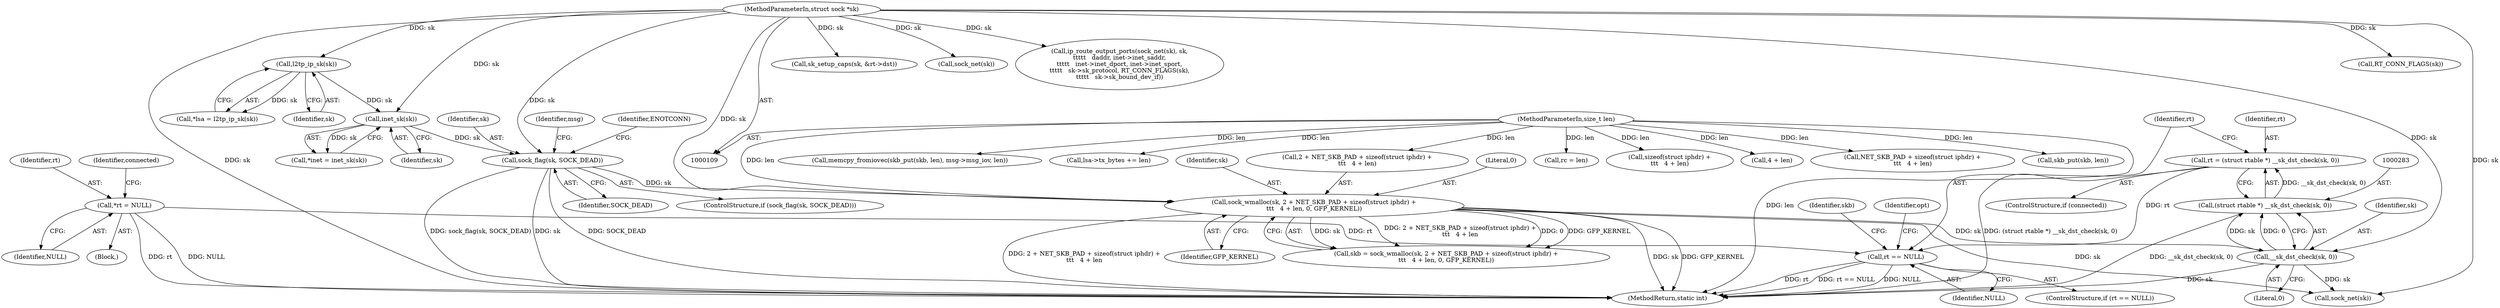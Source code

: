 digraph "0_linux_f6d8bd051c391c1c0458a30b2a7abcd939329259_34@pointer" {
"1000288" [label="(Call,rt == NULL)"];
"1000134" [label="(Call,*rt = NULL)"];
"1000280" [label="(Call,rt = (struct rtable *) __sk_dst_check(sk, 0))"];
"1000282" [label="(Call,(struct rtable *) __sk_dst_check(sk, 0))"];
"1000284" [label="(Call,__sk_dst_check(sk, 0))"];
"1000221" [label="(Call,sock_wmalloc(sk, 2 + NET_SKB_PAD + sizeof(struct iphdr) +\n\t\t\t   4 + len, 0, GFP_KERNEL))"];
"1000143" [label="(Call,sock_flag(sk, SOCK_DEAD))"];
"1000125" [label="(Call,inet_sk(sk))"];
"1000120" [label="(Call,l2tp_ip_sk(sk))"];
"1000111" [label="(MethodParameterIn,struct sock *sk)"];
"1000113" [label="(MethodParameterIn,size_t len)"];
"1000384" [label="(MethodReturn,static int)"];
"1000281" [label="(Identifier,rt)"];
"1000294" [label="(Identifier,opt)"];
"1000142" [label="(ControlStructure,if (sock_flag(sk, SOCK_DEAD)))"];
"1000282" [label="(Call,(struct rtable *) __sk_dst_check(sk, 0))"];
"1000363" [label="(Call,rc = len)"];
"1000123" [label="(Call,*inet = inet_sk(sk))"];
"1000227" [label="(Call,sizeof(struct iphdr) +\n\t\t\t   4 + len)"];
"1000118" [label="(Call,*lsa = l2tp_ip_sk(sk))"];
"1000136" [label="(Identifier,NULL)"];
"1000135" [label="(Identifier,rt)"];
"1000284" [label="(Call,__sk_dst_check(sk, 0))"];
"1000223" [label="(Call,2 + NET_SKB_PAD + sizeof(struct iphdr) +\n\t\t\t   4 + len)"];
"1000113" [label="(MethodParameterIn,size_t len)"];
"1000151" [label="(Identifier,msg)"];
"1000233" [label="(Literal,0)"];
"1000219" [label="(Call,skb = sock_wmalloc(sk, 2 + NET_SKB_PAD + sizeof(struct iphdr) +\n\t\t\t   4 + len, 0, GFP_KERNEL))"];
"1000111" [label="(MethodParameterIn,struct sock *sk)"];
"1000331" [label="(Call,sk_setup_caps(sk, &rt->dst))"];
"1000280" [label="(Call,rt = (struct rtable *) __sk_dst_check(sk, 0))"];
"1000222" [label="(Identifier,sk)"];
"1000290" [label="(Identifier,NULL)"];
"1000134" [label="(Call,*rt = NULL)"];
"1000221" [label="(Call,sock_wmalloc(sk, 2 + NET_SKB_PAD + sizeof(struct iphdr) +\n\t\t\t   4 + len, 0, GFP_KERNEL))"];
"1000287" [label="(ControlStructure,if (rt == NULL))"];
"1000230" [label="(Call,4 + len)"];
"1000145" [label="(Identifier,SOCK_DEAD)"];
"1000376" [label="(Call,sock_net(sk))"];
"1000305" [label="(Call,ip_route_output_ports(sock_net(sk), sk,\n\t\t\t\t\t   daddr, inet->inet_saddr,\n\t\t\t\t\t   inet->inet_dport, inet->inet_sport,\n\t\t\t\t\t   sk->sk_protocol, RT_CONN_FLAGS(sk),\n\t\t\t\t\t   sk->sk_bound_dev_if))"];
"1000126" [label="(Identifier,sk)"];
"1000225" [label="(Call,NET_SKB_PAD + sizeof(struct iphdr) +\n\t\t\t   4 + len)"];
"1000263" [label="(Call,skb_put(skb, len))"];
"1000125" [label="(Call,inet_sk(sk))"];
"1000306" [label="(Call,sock_net(sk))"];
"1000139" [label="(Identifier,connected)"];
"1000120" [label="(Call,l2tp_ip_sk(sk))"];
"1000285" [label="(Identifier,sk)"];
"1000234" [label="(Identifier,GFP_KERNEL)"];
"1000148" [label="(Identifier,ENOTCONN)"];
"1000114" [label="(Block,)"];
"1000288" [label="(Call,rt == NULL)"];
"1000289" [label="(Identifier,rt)"];
"1000286" [label="(Literal,0)"];
"1000322" [label="(Call,RT_CONN_FLAGS(sk))"];
"1000278" [label="(ControlStructure,if (connected))"];
"1000143" [label="(Call,sock_flag(sk, SOCK_DEAD))"];
"1000338" [label="(Identifier,skb)"];
"1000121" [label="(Identifier,sk)"];
"1000262" [label="(Call,memcpy_fromiovec(skb_put(skb, len), msg->msg_iov, len))"];
"1000358" [label="(Call,lsa->tx_bytes += len)"];
"1000144" [label="(Identifier,sk)"];
"1000288" -> "1000287"  [label="AST: "];
"1000288" -> "1000290"  [label="CFG: "];
"1000289" -> "1000288"  [label="AST: "];
"1000290" -> "1000288"  [label="AST: "];
"1000294" -> "1000288"  [label="CFG: "];
"1000338" -> "1000288"  [label="CFG: "];
"1000288" -> "1000384"  [label="DDG: NULL"];
"1000288" -> "1000384"  [label="DDG: rt"];
"1000288" -> "1000384"  [label="DDG: rt == NULL"];
"1000134" -> "1000288"  [label="DDG: rt"];
"1000280" -> "1000288"  [label="DDG: rt"];
"1000134" -> "1000114"  [label="AST: "];
"1000134" -> "1000136"  [label="CFG: "];
"1000135" -> "1000134"  [label="AST: "];
"1000136" -> "1000134"  [label="AST: "];
"1000139" -> "1000134"  [label="CFG: "];
"1000134" -> "1000384"  [label="DDG: rt"];
"1000134" -> "1000384"  [label="DDG: NULL"];
"1000280" -> "1000278"  [label="AST: "];
"1000280" -> "1000282"  [label="CFG: "];
"1000281" -> "1000280"  [label="AST: "];
"1000282" -> "1000280"  [label="AST: "];
"1000289" -> "1000280"  [label="CFG: "];
"1000280" -> "1000384"  [label="DDG: (struct rtable *) __sk_dst_check(sk, 0)"];
"1000282" -> "1000280"  [label="DDG: __sk_dst_check(sk, 0)"];
"1000282" -> "1000284"  [label="CFG: "];
"1000283" -> "1000282"  [label="AST: "];
"1000284" -> "1000282"  [label="AST: "];
"1000282" -> "1000384"  [label="DDG: __sk_dst_check(sk, 0)"];
"1000284" -> "1000282"  [label="DDG: sk"];
"1000284" -> "1000282"  [label="DDG: 0"];
"1000284" -> "1000286"  [label="CFG: "];
"1000285" -> "1000284"  [label="AST: "];
"1000286" -> "1000284"  [label="AST: "];
"1000284" -> "1000384"  [label="DDG: sk"];
"1000221" -> "1000284"  [label="DDG: sk"];
"1000111" -> "1000284"  [label="DDG: sk"];
"1000284" -> "1000306"  [label="DDG: sk"];
"1000221" -> "1000219"  [label="AST: "];
"1000221" -> "1000234"  [label="CFG: "];
"1000222" -> "1000221"  [label="AST: "];
"1000223" -> "1000221"  [label="AST: "];
"1000233" -> "1000221"  [label="AST: "];
"1000234" -> "1000221"  [label="AST: "];
"1000219" -> "1000221"  [label="CFG: "];
"1000221" -> "1000384"  [label="DDG: 2 + NET_SKB_PAD + sizeof(struct iphdr) +\n\t\t\t   4 + len"];
"1000221" -> "1000384"  [label="DDG: sk"];
"1000221" -> "1000384"  [label="DDG: GFP_KERNEL"];
"1000221" -> "1000219"  [label="DDG: sk"];
"1000221" -> "1000219"  [label="DDG: 2 + NET_SKB_PAD + sizeof(struct iphdr) +\n\t\t\t   4 + len"];
"1000221" -> "1000219"  [label="DDG: 0"];
"1000221" -> "1000219"  [label="DDG: GFP_KERNEL"];
"1000143" -> "1000221"  [label="DDG: sk"];
"1000111" -> "1000221"  [label="DDG: sk"];
"1000113" -> "1000221"  [label="DDG: len"];
"1000221" -> "1000306"  [label="DDG: sk"];
"1000143" -> "1000142"  [label="AST: "];
"1000143" -> "1000145"  [label="CFG: "];
"1000144" -> "1000143"  [label="AST: "];
"1000145" -> "1000143"  [label="AST: "];
"1000148" -> "1000143"  [label="CFG: "];
"1000151" -> "1000143"  [label="CFG: "];
"1000143" -> "1000384"  [label="DDG: sk"];
"1000143" -> "1000384"  [label="DDG: SOCK_DEAD"];
"1000143" -> "1000384"  [label="DDG: sock_flag(sk, SOCK_DEAD)"];
"1000125" -> "1000143"  [label="DDG: sk"];
"1000111" -> "1000143"  [label="DDG: sk"];
"1000125" -> "1000123"  [label="AST: "];
"1000125" -> "1000126"  [label="CFG: "];
"1000126" -> "1000125"  [label="AST: "];
"1000123" -> "1000125"  [label="CFG: "];
"1000125" -> "1000123"  [label="DDG: sk"];
"1000120" -> "1000125"  [label="DDG: sk"];
"1000111" -> "1000125"  [label="DDG: sk"];
"1000120" -> "1000118"  [label="AST: "];
"1000120" -> "1000121"  [label="CFG: "];
"1000121" -> "1000120"  [label="AST: "];
"1000118" -> "1000120"  [label="CFG: "];
"1000120" -> "1000118"  [label="DDG: sk"];
"1000111" -> "1000120"  [label="DDG: sk"];
"1000111" -> "1000109"  [label="AST: "];
"1000111" -> "1000384"  [label="DDG: sk"];
"1000111" -> "1000306"  [label="DDG: sk"];
"1000111" -> "1000305"  [label="DDG: sk"];
"1000111" -> "1000322"  [label="DDG: sk"];
"1000111" -> "1000331"  [label="DDG: sk"];
"1000111" -> "1000376"  [label="DDG: sk"];
"1000113" -> "1000109"  [label="AST: "];
"1000113" -> "1000384"  [label="DDG: len"];
"1000113" -> "1000223"  [label="DDG: len"];
"1000113" -> "1000225"  [label="DDG: len"];
"1000113" -> "1000227"  [label="DDG: len"];
"1000113" -> "1000230"  [label="DDG: len"];
"1000113" -> "1000263"  [label="DDG: len"];
"1000113" -> "1000262"  [label="DDG: len"];
"1000113" -> "1000358"  [label="DDG: len"];
"1000113" -> "1000363"  [label="DDG: len"];
}
